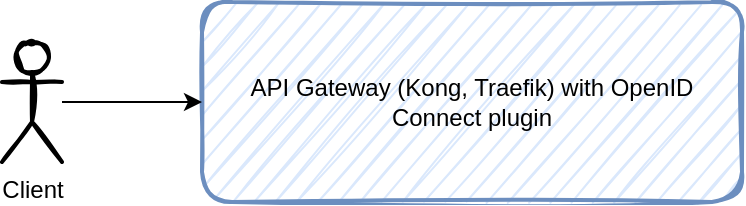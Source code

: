 <mxfile version="20.3.0" type="github">
  <diagram id="lPHcJnsXkGskHf5I6h_B" name="Page-1">
    <mxGraphModel dx="1796" dy="518" grid="1" gridSize="10" guides="1" tooltips="1" connect="1" arrows="1" fold="1" page="1" pageScale="1" pageWidth="850" pageHeight="1100" background="none" math="0" shadow="0">
      <root>
        <mxCell id="0" />
        <mxCell id="1" parent="0" />
        <mxCell id="upZUjsw-5CPLim17uPPE-1" value="API Gateway (Kong, Traefik) with OpenID Connect plugin" style="rounded=1;whiteSpace=wrap;html=1;sketch=1;fillColor=#dae8fc;strokeColor=#6c8ebf;strokeWidth=2;glass=0;shadow=0;" vertex="1" parent="1">
          <mxGeometry x="40" y="200" width="270" height="100" as="geometry" />
        </mxCell>
        <mxCell id="upZUjsw-5CPLim17uPPE-3" value="" style="edgeStyle=orthogonalEdgeStyle;rounded=0;orthogonalLoop=1;jettySize=auto;html=1;" edge="1" parent="1" source="upZUjsw-5CPLim17uPPE-2" target="upZUjsw-5CPLim17uPPE-1">
          <mxGeometry relative="1" as="geometry" />
        </mxCell>
        <mxCell id="upZUjsw-5CPLim17uPPE-2" value="&lt;div&gt;Client&lt;/div&gt;" style="shape=umlActor;verticalLabelPosition=bottom;verticalAlign=top;html=1;shadow=0;glass=0;sketch=1;strokeWidth=2;fillColor=none;gradientColor=none;" vertex="1" parent="1">
          <mxGeometry x="-60" y="220" width="30" height="60" as="geometry" />
        </mxCell>
      </root>
    </mxGraphModel>
  </diagram>
</mxfile>
